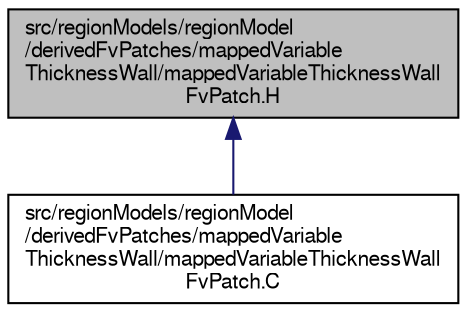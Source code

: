 digraph "src/regionModels/regionModel/derivedFvPatches/mappedVariableThicknessWall/mappedVariableThicknessWallFvPatch.H"
{
  bgcolor="transparent";
  edge [fontname="FreeSans",fontsize="10",labelfontname="FreeSans",labelfontsize="10"];
  node [fontname="FreeSans",fontsize="10",shape=record];
  Node206 [label="src/regionModels/regionModel\l/derivedFvPatches/mappedVariable\lThicknessWall/mappedVariableThicknessWall\lFvPatch.H",height=0.2,width=0.4,color="black", fillcolor="grey75", style="filled", fontcolor="black"];
  Node206 -> Node207 [dir="back",color="midnightblue",fontsize="10",style="solid",fontname="FreeSans"];
  Node207 [label="src/regionModels/regionModel\l/derivedFvPatches/mappedVariable\lThicknessWall/mappedVariableThicknessWall\lFvPatch.C",height=0.2,width=0.4,color="black",URL="$a14078.html"];
}
